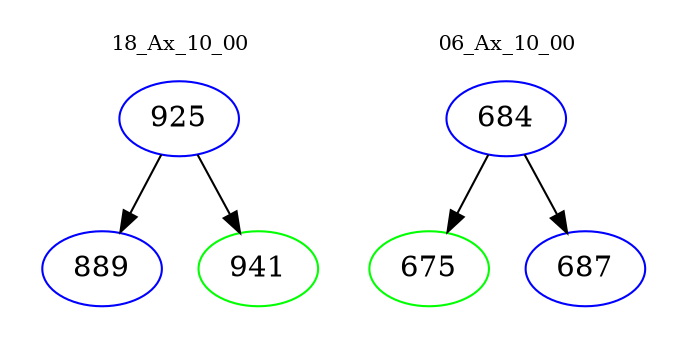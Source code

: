 digraph{
subgraph cluster_0 {
color = white
label = "18_Ax_10_00";
fontsize=10;
T0_925 [label="925", color="blue"]
T0_925 -> T0_889 [color="black"]
T0_889 [label="889", color="blue"]
T0_925 -> T0_941 [color="black"]
T0_941 [label="941", color="green"]
}
subgraph cluster_1 {
color = white
label = "06_Ax_10_00";
fontsize=10;
T1_684 [label="684", color="blue"]
T1_684 -> T1_675 [color="black"]
T1_675 [label="675", color="green"]
T1_684 -> T1_687 [color="black"]
T1_687 [label="687", color="blue"]
}
}
